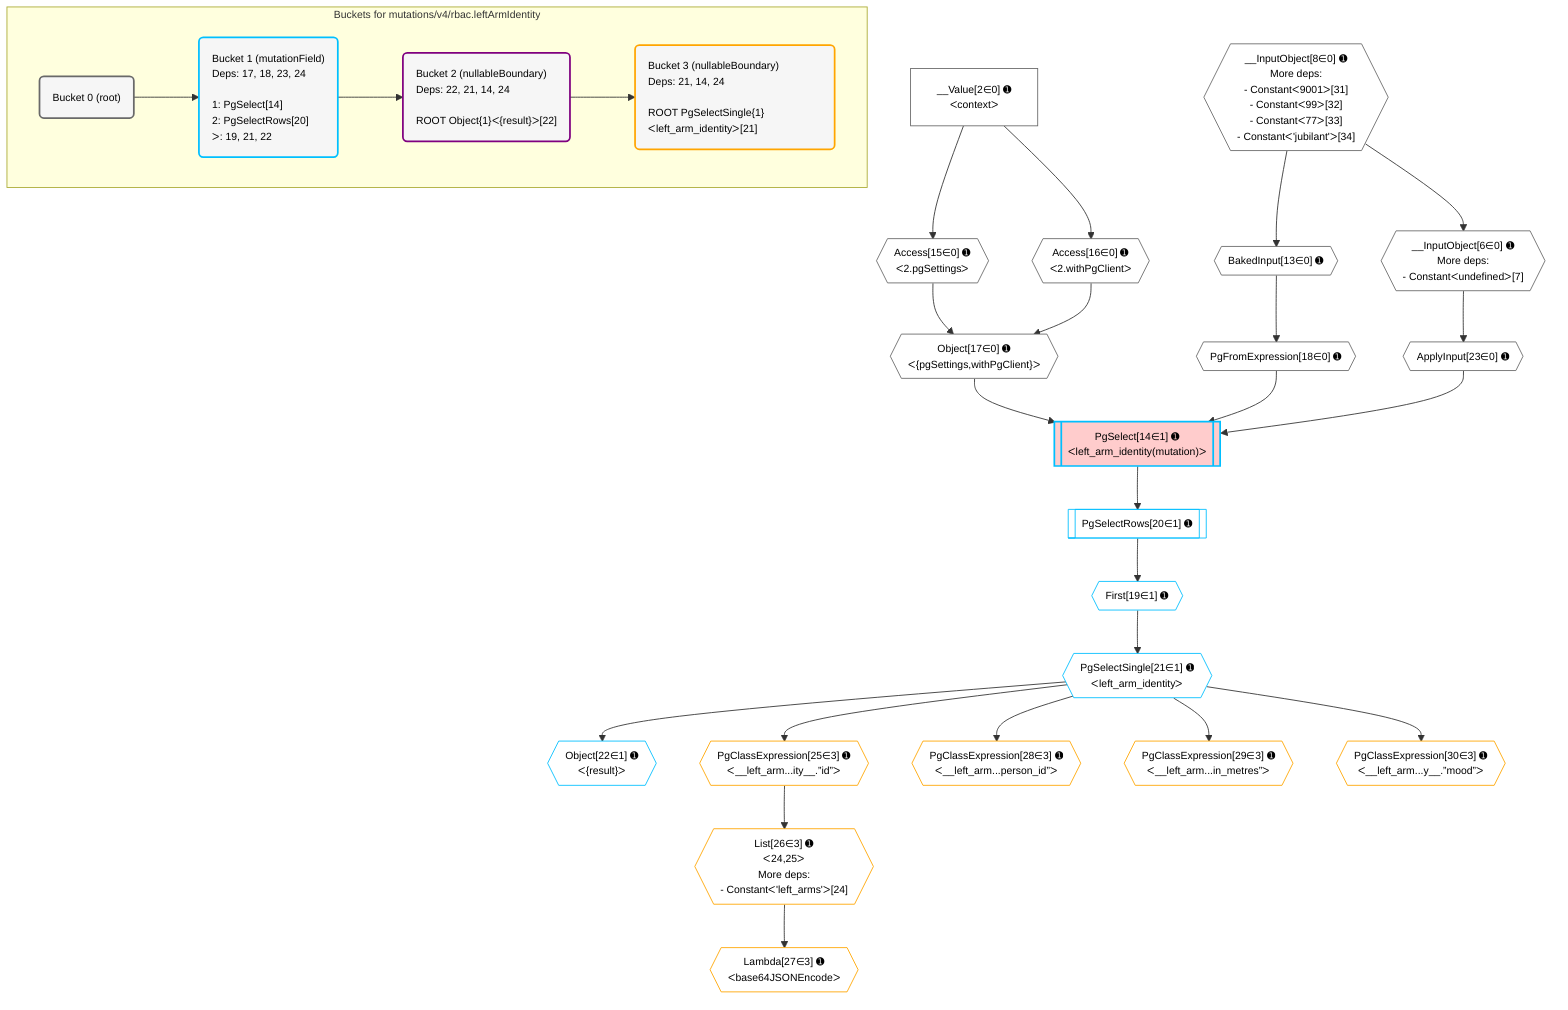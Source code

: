 %%{init: {'themeVariables': { 'fontSize': '12px'}}}%%
graph TD
    classDef path fill:#eee,stroke:#000,color:#000
    classDef plan fill:#fff,stroke-width:1px,color:#000
    classDef itemplan fill:#fff,stroke-width:2px,color:#000
    classDef unbatchedplan fill:#dff,stroke-width:1px,color:#000
    classDef sideeffectplan fill:#fcc,stroke-width:2px,color:#000
    classDef bucket fill:#f6f6f6,color:#000,stroke-width:2px,text-align:left

    subgraph "Buckets for mutations/v4/rbac.leftArmIdentity"
    Bucket0("Bucket 0 (root)"):::bucket
    Bucket1("Bucket 1 (mutationField)<br />Deps: 17, 18, 23, 24<br /><br />1: PgSelect[14]<br />2: PgSelectRows[20]<br />ᐳ: 19, 21, 22"):::bucket
    Bucket2("Bucket 2 (nullableBoundary)<br />Deps: 22, 21, 14, 24<br /><br />ROOT Object{1}ᐸ{result}ᐳ[22]"):::bucket
    Bucket3("Bucket 3 (nullableBoundary)<br />Deps: 21, 14, 24<br /><br />ROOT PgSelectSingle{1}ᐸleft_arm_identityᐳ[21]"):::bucket
    end
    Bucket0 --> Bucket1
    Bucket1 --> Bucket2
    Bucket2 --> Bucket3

    %% plan dependencies
    __InputObject8{{"__InputObject[8∈0] ➊<br />More deps:<br />- Constantᐸ9001ᐳ[31]<br />- Constantᐸ99ᐳ[32]<br />- Constantᐸ77ᐳ[33]<br />- Constantᐸ'jubilant'ᐳ[34]"}}:::plan
    __InputObject6{{"__InputObject[6∈0] ➊<br />More deps:<br />- Constantᐸundefinedᐳ[7]"}}:::plan
    __InputObject8 --> __InputObject6
    Object17{{"Object[17∈0] ➊<br />ᐸ{pgSettings,withPgClient}ᐳ"}}:::plan
    Access15{{"Access[15∈0] ➊<br />ᐸ2.pgSettingsᐳ"}}:::plan
    Access16{{"Access[16∈0] ➊<br />ᐸ2.withPgClientᐳ"}}:::plan
    Access15 & Access16 --> Object17
    BakedInput13{{"BakedInput[13∈0] ➊"}}:::plan
    __InputObject8 --> BakedInput13
    __Value2["__Value[2∈0] ➊<br />ᐸcontextᐳ"]:::plan
    __Value2 --> Access15
    __Value2 --> Access16
    PgFromExpression18{{"PgFromExpression[18∈0] ➊"}}:::plan
    BakedInput13 --> PgFromExpression18
    ApplyInput23{{"ApplyInput[23∈0] ➊"}}:::plan
    __InputObject6 --> ApplyInput23
    PgSelect14[["PgSelect[14∈1] ➊<br />ᐸleft_arm_identity(mutation)ᐳ"]]:::sideeffectplan
    Object17 & PgFromExpression18 & ApplyInput23 --> PgSelect14
    First19{{"First[19∈1] ➊"}}:::plan
    PgSelectRows20[["PgSelectRows[20∈1] ➊"]]:::plan
    PgSelectRows20 --> First19
    PgSelect14 --> PgSelectRows20
    PgSelectSingle21{{"PgSelectSingle[21∈1] ➊<br />ᐸleft_arm_identityᐳ"}}:::plan
    First19 --> PgSelectSingle21
    Object22{{"Object[22∈1] ➊<br />ᐸ{result}ᐳ"}}:::plan
    PgSelectSingle21 --> Object22
    List26{{"List[26∈3] ➊<br />ᐸ24,25ᐳ<br />More deps:<br />- Constantᐸ'left_arms'ᐳ[24]"}}:::plan
    PgClassExpression25{{"PgClassExpression[25∈3] ➊<br />ᐸ__left_arm...ity__.”id”ᐳ"}}:::plan
    PgClassExpression25 --> List26
    PgSelectSingle21 --> PgClassExpression25
    Lambda27{{"Lambda[27∈3] ➊<br />ᐸbase64JSONEncodeᐳ"}}:::plan
    List26 --> Lambda27
    PgClassExpression28{{"PgClassExpression[28∈3] ➊<br />ᐸ__left_arm...person_id”ᐳ"}}:::plan
    PgSelectSingle21 --> PgClassExpression28
    PgClassExpression29{{"PgClassExpression[29∈3] ➊<br />ᐸ__left_arm...in_metres”ᐳ"}}:::plan
    PgSelectSingle21 --> PgClassExpression29
    PgClassExpression30{{"PgClassExpression[30∈3] ➊<br />ᐸ__left_arm...y__.”mood”ᐳ"}}:::plan
    PgSelectSingle21 --> PgClassExpression30

    %% define steps
    classDef bucket0 stroke:#696969
    class Bucket0,__Value2,__InputObject6,__InputObject8,BakedInput13,Access15,Access16,Object17,PgFromExpression18,ApplyInput23 bucket0
    classDef bucket1 stroke:#00bfff
    class Bucket1,PgSelect14,First19,PgSelectRows20,PgSelectSingle21,Object22 bucket1
    classDef bucket2 stroke:#7f007f
    class Bucket2 bucket2
    classDef bucket3 stroke:#ffa500
    class Bucket3,PgClassExpression25,List26,Lambda27,PgClassExpression28,PgClassExpression29,PgClassExpression30 bucket3